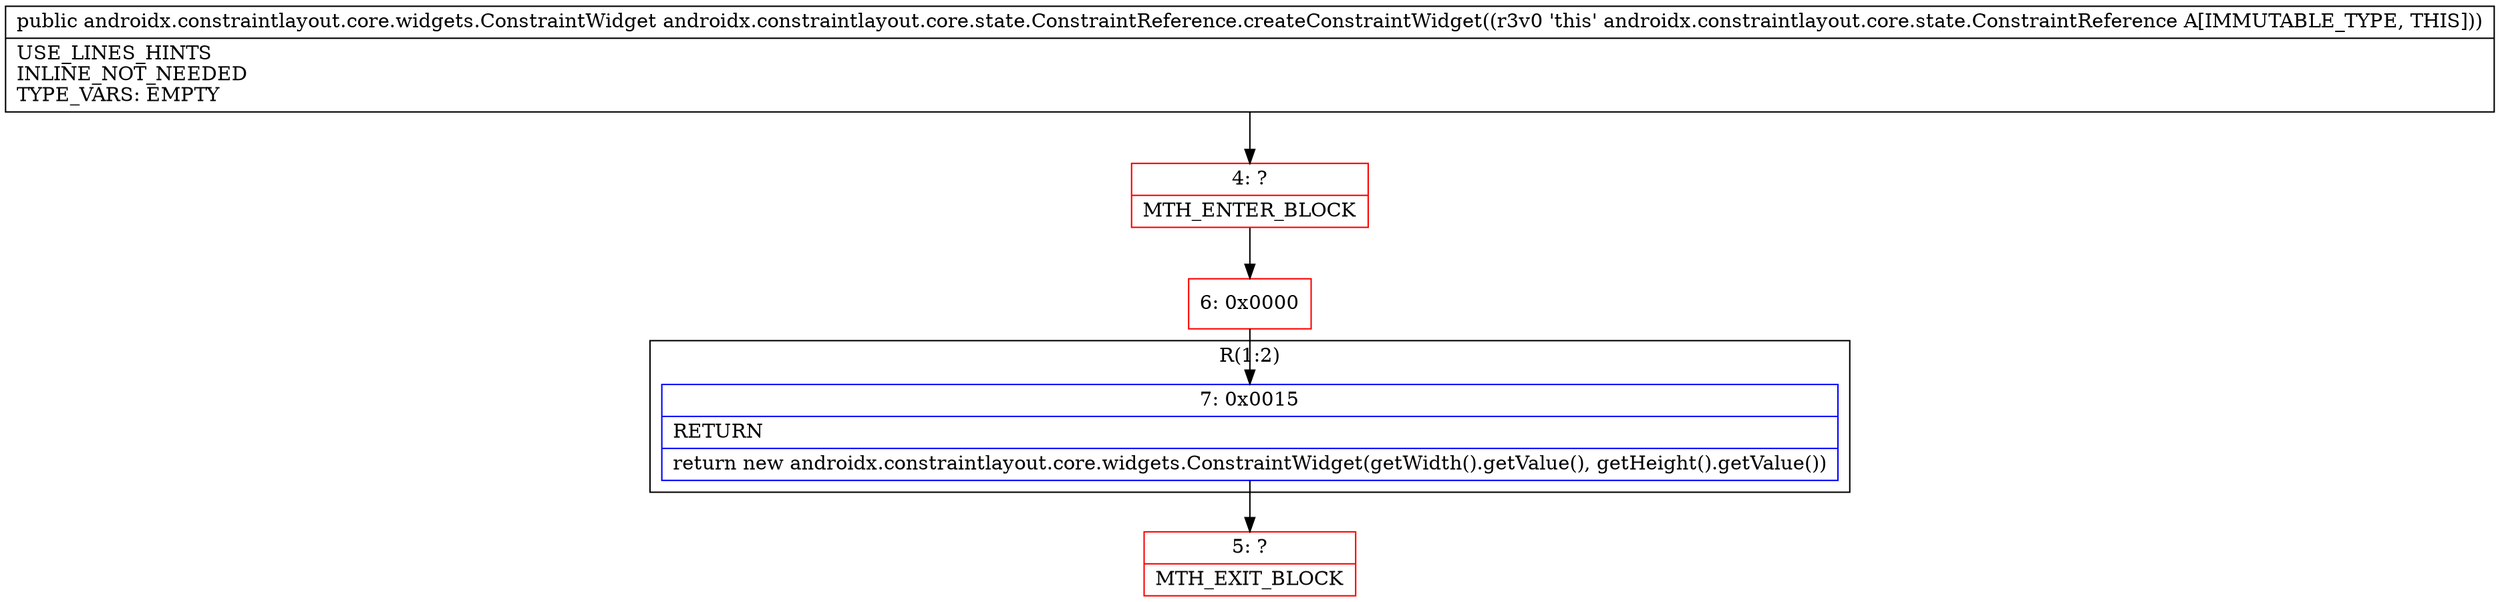 digraph "CFG forandroidx.constraintlayout.core.state.ConstraintReference.createConstraintWidget()Landroidx\/constraintlayout\/core\/widgets\/ConstraintWidget;" {
subgraph cluster_Region_414671686 {
label = "R(1:2)";
node [shape=record,color=blue];
Node_7 [shape=record,label="{7\:\ 0x0015|RETURN\l|return new androidx.constraintlayout.core.widgets.ConstraintWidget(getWidth().getValue(), getHeight().getValue())\l}"];
}
Node_4 [shape=record,color=red,label="{4\:\ ?|MTH_ENTER_BLOCK\l}"];
Node_6 [shape=record,color=red,label="{6\:\ 0x0000}"];
Node_5 [shape=record,color=red,label="{5\:\ ?|MTH_EXIT_BLOCK\l}"];
MethodNode[shape=record,label="{public androidx.constraintlayout.core.widgets.ConstraintWidget androidx.constraintlayout.core.state.ConstraintReference.createConstraintWidget((r3v0 'this' androidx.constraintlayout.core.state.ConstraintReference A[IMMUTABLE_TYPE, THIS]))  | USE_LINES_HINTS\lINLINE_NOT_NEEDED\lTYPE_VARS: EMPTY\l}"];
MethodNode -> Node_4;Node_7 -> Node_5;
Node_4 -> Node_6;
Node_6 -> Node_7;
}

